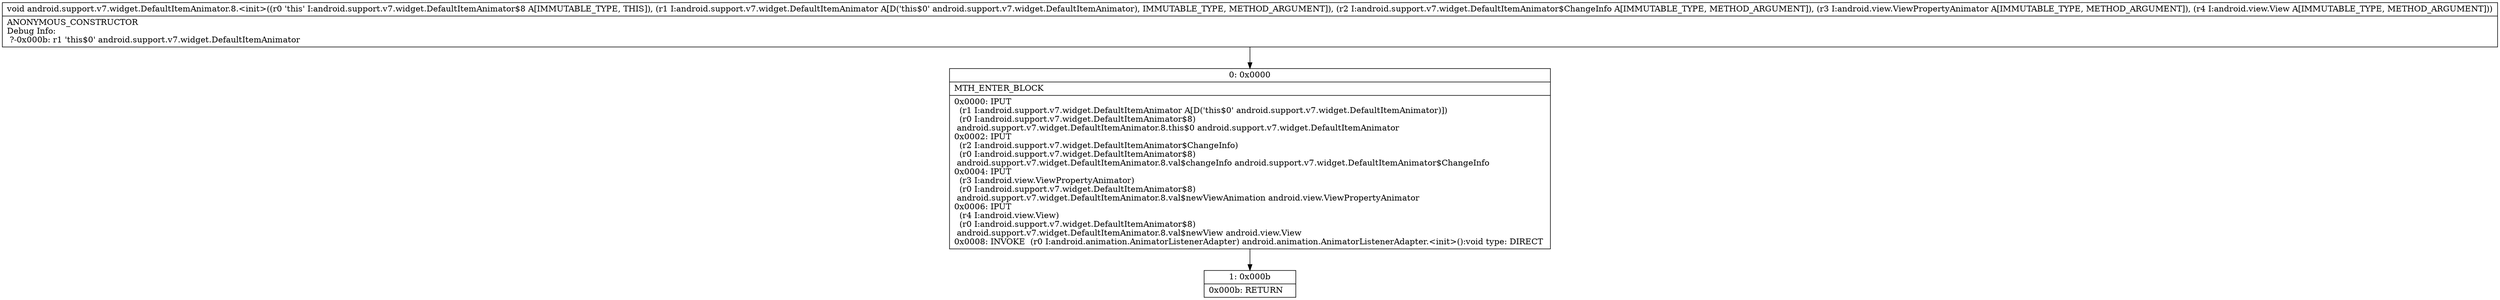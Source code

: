 digraph "CFG forandroid.support.v7.widget.DefaultItemAnimator.8.\<init\>(Landroid\/support\/v7\/widget\/DefaultItemAnimator;Landroid\/support\/v7\/widget\/DefaultItemAnimator$ChangeInfo;Landroid\/view\/ViewPropertyAnimator;Landroid\/view\/View;)V" {
Node_0 [shape=record,label="{0\:\ 0x0000|MTH_ENTER_BLOCK\l|0x0000: IPUT  \l  (r1 I:android.support.v7.widget.DefaultItemAnimator A[D('this$0' android.support.v7.widget.DefaultItemAnimator)])\l  (r0 I:android.support.v7.widget.DefaultItemAnimator$8)\l android.support.v7.widget.DefaultItemAnimator.8.this$0 android.support.v7.widget.DefaultItemAnimator \l0x0002: IPUT  \l  (r2 I:android.support.v7.widget.DefaultItemAnimator$ChangeInfo)\l  (r0 I:android.support.v7.widget.DefaultItemAnimator$8)\l android.support.v7.widget.DefaultItemAnimator.8.val$changeInfo android.support.v7.widget.DefaultItemAnimator$ChangeInfo \l0x0004: IPUT  \l  (r3 I:android.view.ViewPropertyAnimator)\l  (r0 I:android.support.v7.widget.DefaultItemAnimator$8)\l android.support.v7.widget.DefaultItemAnimator.8.val$newViewAnimation android.view.ViewPropertyAnimator \l0x0006: IPUT  \l  (r4 I:android.view.View)\l  (r0 I:android.support.v7.widget.DefaultItemAnimator$8)\l android.support.v7.widget.DefaultItemAnimator.8.val$newView android.view.View \l0x0008: INVOKE  (r0 I:android.animation.AnimatorListenerAdapter) android.animation.AnimatorListenerAdapter.\<init\>():void type: DIRECT \l}"];
Node_1 [shape=record,label="{1\:\ 0x000b|0x000b: RETURN   \l}"];
MethodNode[shape=record,label="{void android.support.v7.widget.DefaultItemAnimator.8.\<init\>((r0 'this' I:android.support.v7.widget.DefaultItemAnimator$8 A[IMMUTABLE_TYPE, THIS]), (r1 I:android.support.v7.widget.DefaultItemAnimator A[D('this$0' android.support.v7.widget.DefaultItemAnimator), IMMUTABLE_TYPE, METHOD_ARGUMENT]), (r2 I:android.support.v7.widget.DefaultItemAnimator$ChangeInfo A[IMMUTABLE_TYPE, METHOD_ARGUMENT]), (r3 I:android.view.ViewPropertyAnimator A[IMMUTABLE_TYPE, METHOD_ARGUMENT]), (r4 I:android.view.View A[IMMUTABLE_TYPE, METHOD_ARGUMENT]))  | ANONYMOUS_CONSTRUCTOR\lDebug Info:\l  ?\-0x000b: r1 'this$0' android.support.v7.widget.DefaultItemAnimator\l}"];
MethodNode -> Node_0;
Node_0 -> Node_1;
}

